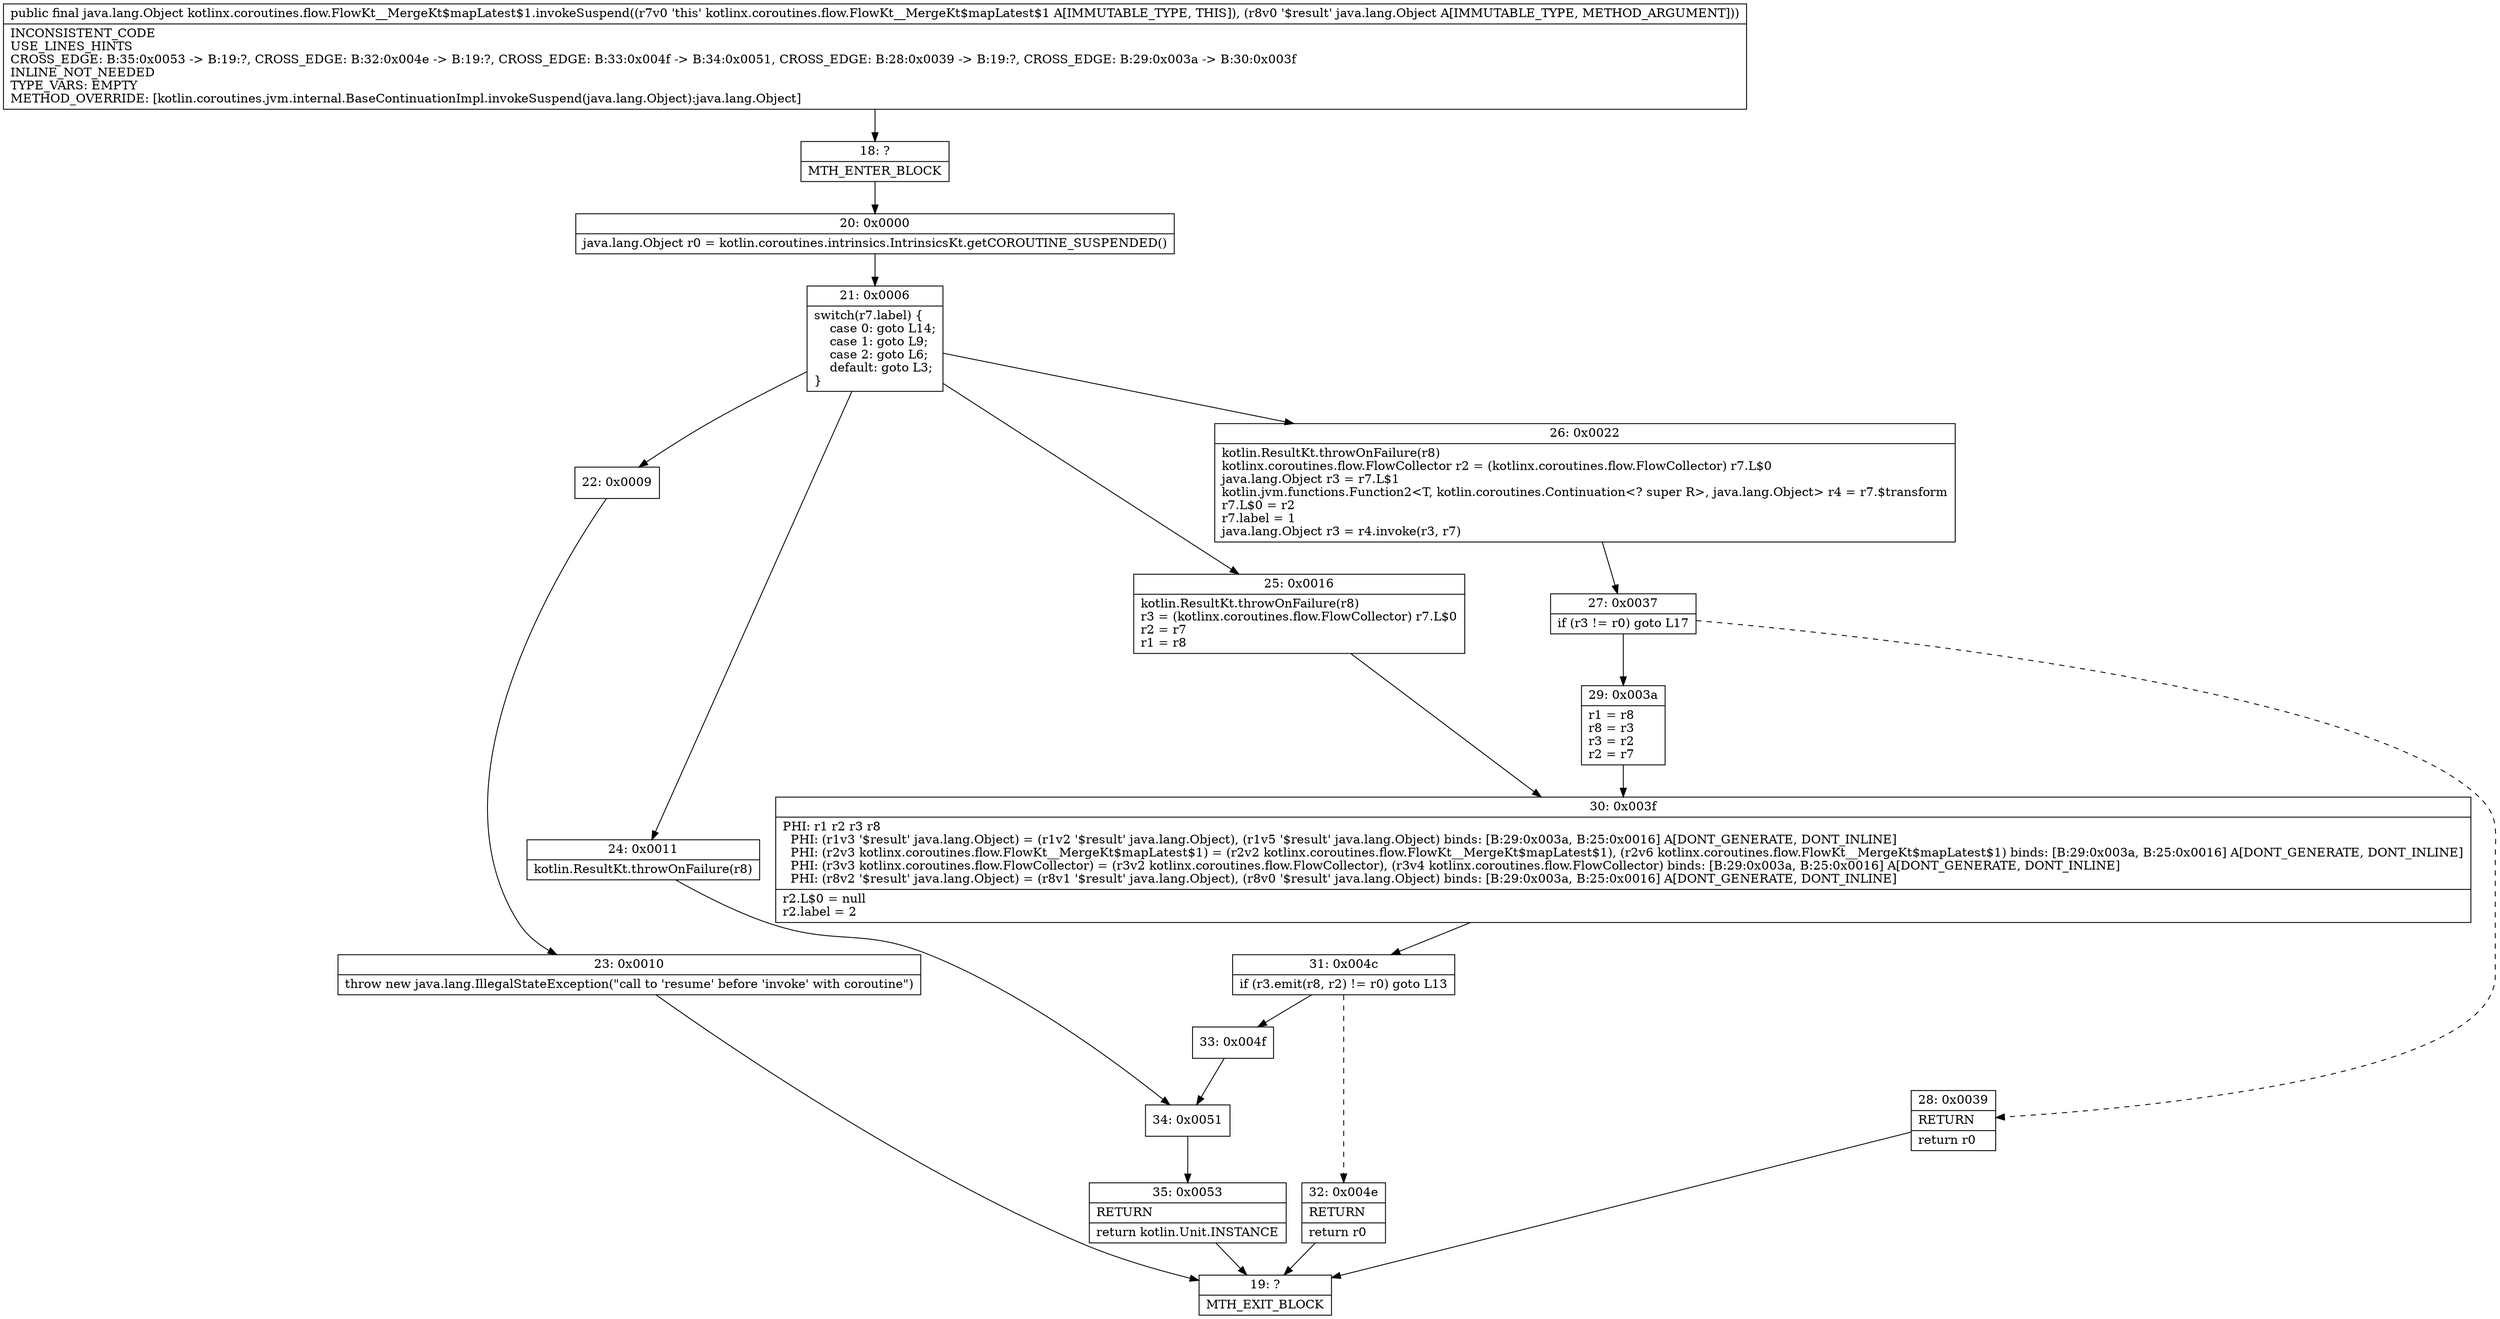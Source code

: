 digraph "CFG forkotlinx.coroutines.flow.FlowKt__MergeKt$mapLatest$1.invokeSuspend(Ljava\/lang\/Object;)Ljava\/lang\/Object;" {
Node_18 [shape=record,label="{18\:\ ?|MTH_ENTER_BLOCK\l}"];
Node_20 [shape=record,label="{20\:\ 0x0000|java.lang.Object r0 = kotlin.coroutines.intrinsics.IntrinsicsKt.getCOROUTINE_SUSPENDED()\l}"];
Node_21 [shape=record,label="{21\:\ 0x0006|switch(r7.label) \{\l    case 0: goto L14;\l    case 1: goto L9;\l    case 2: goto L6;\l    default: goto L3;\l\}\l}"];
Node_22 [shape=record,label="{22\:\ 0x0009}"];
Node_23 [shape=record,label="{23\:\ 0x0010|throw new java.lang.IllegalStateException(\"call to 'resume' before 'invoke' with coroutine\")\l}"];
Node_19 [shape=record,label="{19\:\ ?|MTH_EXIT_BLOCK\l}"];
Node_24 [shape=record,label="{24\:\ 0x0011|kotlin.ResultKt.throwOnFailure(r8)\l}"];
Node_34 [shape=record,label="{34\:\ 0x0051}"];
Node_35 [shape=record,label="{35\:\ 0x0053|RETURN\l|return kotlin.Unit.INSTANCE\l}"];
Node_25 [shape=record,label="{25\:\ 0x0016|kotlin.ResultKt.throwOnFailure(r8)\lr3 = (kotlinx.coroutines.flow.FlowCollector) r7.L$0\lr2 = r7\lr1 = r8\l}"];
Node_30 [shape=record,label="{30\:\ 0x003f|PHI: r1 r2 r3 r8 \l  PHI: (r1v3 '$result' java.lang.Object) = (r1v2 '$result' java.lang.Object), (r1v5 '$result' java.lang.Object) binds: [B:29:0x003a, B:25:0x0016] A[DONT_GENERATE, DONT_INLINE]\l  PHI: (r2v3 kotlinx.coroutines.flow.FlowKt__MergeKt$mapLatest$1) = (r2v2 kotlinx.coroutines.flow.FlowKt__MergeKt$mapLatest$1), (r2v6 kotlinx.coroutines.flow.FlowKt__MergeKt$mapLatest$1) binds: [B:29:0x003a, B:25:0x0016] A[DONT_GENERATE, DONT_INLINE]\l  PHI: (r3v3 kotlinx.coroutines.flow.FlowCollector) = (r3v2 kotlinx.coroutines.flow.FlowCollector), (r3v4 kotlinx.coroutines.flow.FlowCollector) binds: [B:29:0x003a, B:25:0x0016] A[DONT_GENERATE, DONT_INLINE]\l  PHI: (r8v2 '$result' java.lang.Object) = (r8v1 '$result' java.lang.Object), (r8v0 '$result' java.lang.Object) binds: [B:29:0x003a, B:25:0x0016] A[DONT_GENERATE, DONT_INLINE]\l|r2.L$0 = null\lr2.label = 2\l}"];
Node_31 [shape=record,label="{31\:\ 0x004c|if (r3.emit(r8, r2) != r0) goto L13\l}"];
Node_32 [shape=record,label="{32\:\ 0x004e|RETURN\l|return r0\l}"];
Node_33 [shape=record,label="{33\:\ 0x004f}"];
Node_26 [shape=record,label="{26\:\ 0x0022|kotlin.ResultKt.throwOnFailure(r8)\lkotlinx.coroutines.flow.FlowCollector r2 = (kotlinx.coroutines.flow.FlowCollector) r7.L$0\ljava.lang.Object r3 = r7.L$1\lkotlin.jvm.functions.Function2\<T, kotlin.coroutines.Continuation\<? super R\>, java.lang.Object\> r4 = r7.$transform\lr7.L$0 = r2\lr7.label = 1\ljava.lang.Object r3 = r4.invoke(r3, r7)\l}"];
Node_27 [shape=record,label="{27\:\ 0x0037|if (r3 != r0) goto L17\l}"];
Node_28 [shape=record,label="{28\:\ 0x0039|RETURN\l|return r0\l}"];
Node_29 [shape=record,label="{29\:\ 0x003a|r1 = r8\lr8 = r3\lr3 = r2\lr2 = r7\l}"];
MethodNode[shape=record,label="{public final java.lang.Object kotlinx.coroutines.flow.FlowKt__MergeKt$mapLatest$1.invokeSuspend((r7v0 'this' kotlinx.coroutines.flow.FlowKt__MergeKt$mapLatest$1 A[IMMUTABLE_TYPE, THIS]), (r8v0 '$result' java.lang.Object A[IMMUTABLE_TYPE, METHOD_ARGUMENT]))  | INCONSISTENT_CODE\lUSE_LINES_HINTS\lCROSS_EDGE: B:35:0x0053 \-\> B:19:?, CROSS_EDGE: B:32:0x004e \-\> B:19:?, CROSS_EDGE: B:33:0x004f \-\> B:34:0x0051, CROSS_EDGE: B:28:0x0039 \-\> B:19:?, CROSS_EDGE: B:29:0x003a \-\> B:30:0x003f\lINLINE_NOT_NEEDED\lTYPE_VARS: EMPTY\lMETHOD_OVERRIDE: [kotlin.coroutines.jvm.internal.BaseContinuationImpl.invokeSuspend(java.lang.Object):java.lang.Object]\l}"];
MethodNode -> Node_18;Node_18 -> Node_20;
Node_20 -> Node_21;
Node_21 -> Node_22;
Node_21 -> Node_24;
Node_21 -> Node_25;
Node_21 -> Node_26;
Node_22 -> Node_23;
Node_23 -> Node_19;
Node_24 -> Node_34;
Node_34 -> Node_35;
Node_35 -> Node_19;
Node_25 -> Node_30;
Node_30 -> Node_31;
Node_31 -> Node_32[style=dashed];
Node_31 -> Node_33;
Node_32 -> Node_19;
Node_33 -> Node_34;
Node_26 -> Node_27;
Node_27 -> Node_28[style=dashed];
Node_27 -> Node_29;
Node_28 -> Node_19;
Node_29 -> Node_30;
}


